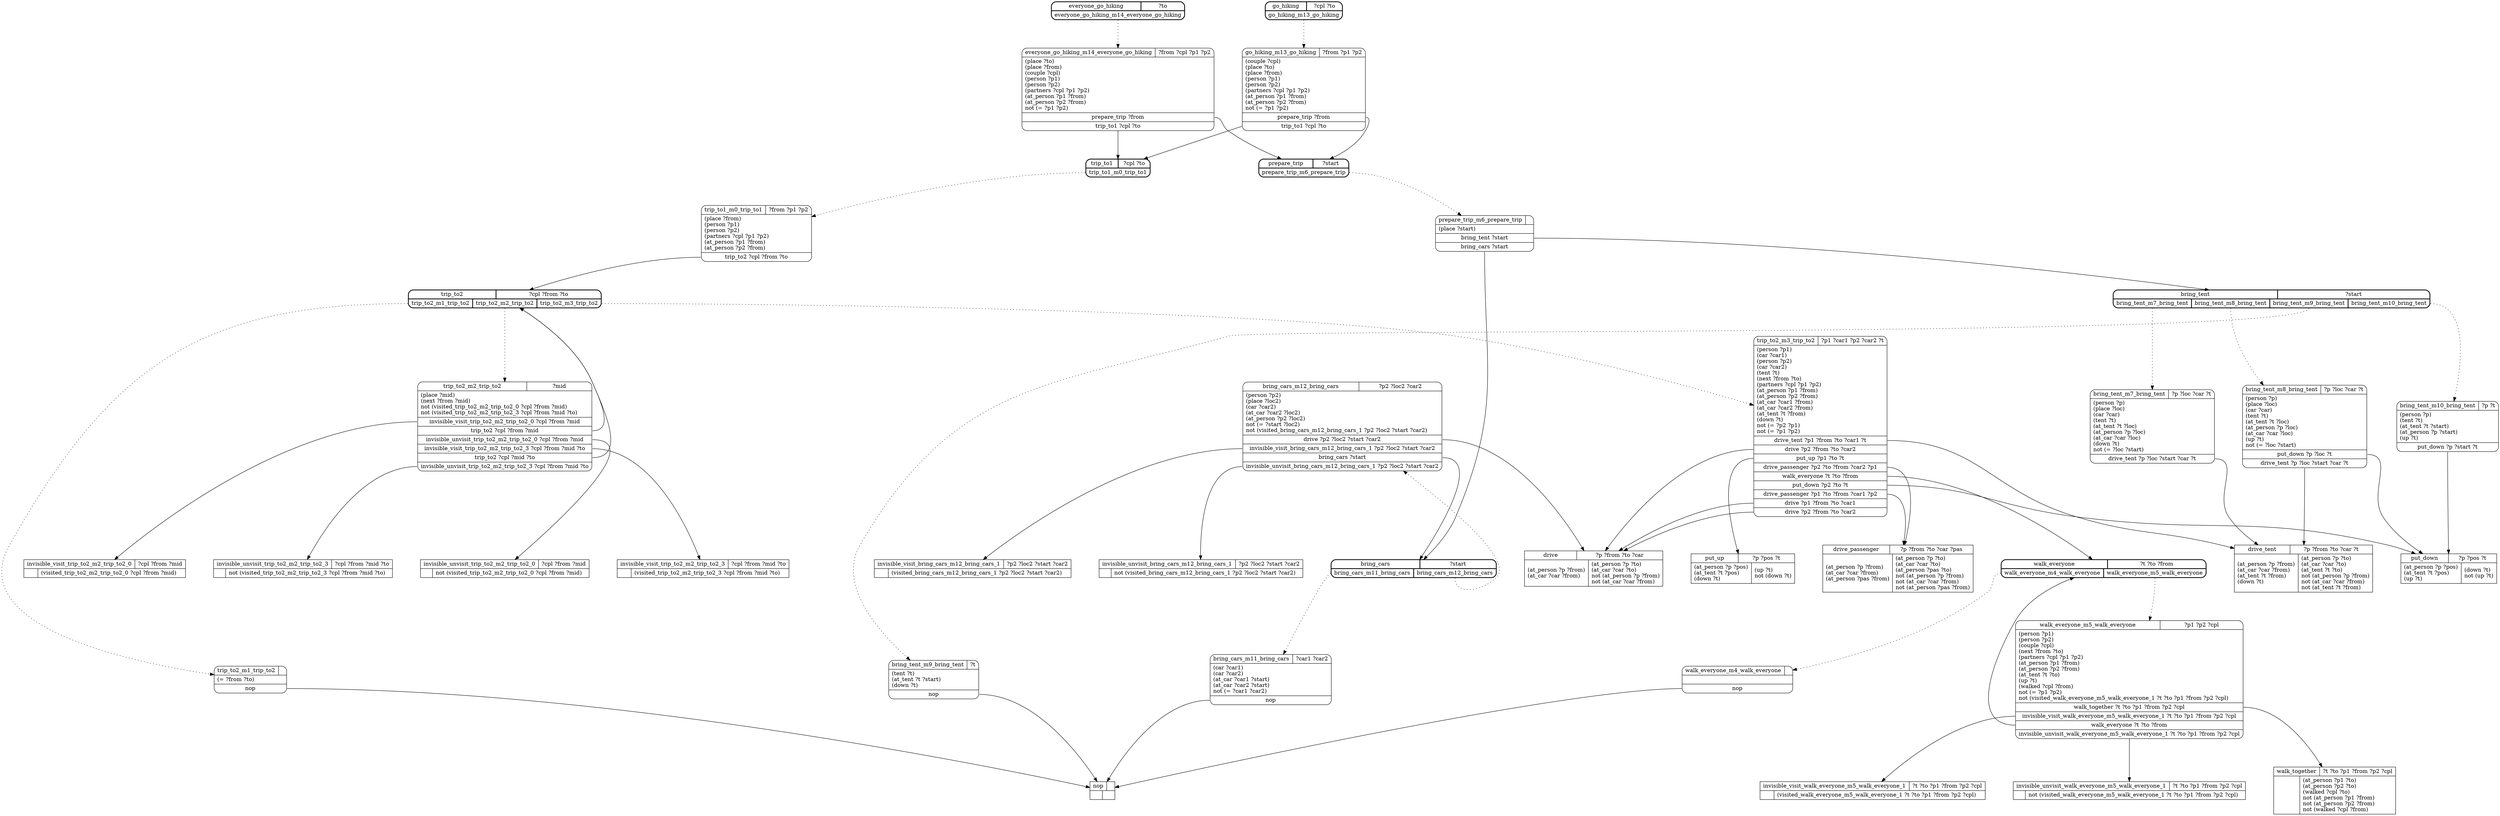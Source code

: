 // Generated by Hype
digraph "hiking" {
  nodesep=1
  ranksep=1
  // Operators
  node [shape=record]
  "put_down" [
    label="{{\N|?p ?pos ?t}|{(at_person ?p ?pos)\l(at_tent ?t ?pos)\l(up ?t)\l|(down ?t)\lnot (up ?t)\l}}"
  ]
  "put_up" [
    label="{{\N|?p ?pos ?t}|{(at_person ?p ?pos)\l(at_tent ?t ?pos)\l(down ?t)\l|(up ?t)\lnot (down ?t)\l}}"
  ]
  "drive_passenger" [
    label="{{\N|?p ?from ?to ?car ?pas}|{(at_person ?p ?from)\l(at_car ?car ?from)\l(at_person ?pas ?from)\l|(at_person ?p ?to)\l(at_car ?car ?to)\l(at_person ?pas ?to)\lnot (at_person ?p ?from)\lnot (at_car ?car ?from)\lnot (at_person ?pas ?from)\l}}"
  ]
  "drive" [
    label="{{\N|?p ?from ?to ?car}|{(at_person ?p ?from)\l(at_car ?car ?from)\l|(at_person ?p ?to)\l(at_car ?car ?to)\lnot (at_person ?p ?from)\lnot (at_car ?car ?from)\l}}"
  ]
  "drive_tent" [
    label="{{\N|?p ?from ?to ?car ?t}|{(at_person ?p ?from)\l(at_car ?car ?from)\l(at_tent ?t ?from)\l(down ?t)\l|(at_person ?p ?to)\l(at_car ?car ?to)\l(at_tent ?t ?to)\lnot (at_person ?p ?from)\lnot (at_car ?car ?from)\lnot (at_tent ?t ?from)\l}}"
  ]
  "walk_together" [
    label="{{\N|?t ?to ?p1 ?from ?p2 ?cpl}|{|(at_person ?p1 ?to)\l(at_person ?p2 ?to)\l(walked ?cpl ?to)\lnot (at_person ?p1 ?from)\lnot (at_person ?p2 ?from)\lnot (walked ?cpl ?from)\l}}"
  ]
  "nop" [
    label="{{\N|}|{|}}"
  ]
  "invisible_visit_bring_cars_m12_bring_cars_1" [
    label="{{\N|?p2 ?loc2 ?start ?car2}|{|(visited_bring_cars_m12_bring_cars_1 ?p2 ?loc2 ?start ?car2)\l}}"
  ]
  "invisible_unvisit_bring_cars_m12_bring_cars_1" [
    label="{{\N|?p2 ?loc2 ?start ?car2}|{|not (visited_bring_cars_m12_bring_cars_1 ?p2 ?loc2 ?start ?car2)\l}}"
  ]
  "invisible_visit_trip_to2_m2_trip_to2_0" [
    label="{{\N|?cpl ?from ?mid}|{|(visited_trip_to2_m2_trip_to2_0 ?cpl ?from ?mid)\l}}"
  ]
  "invisible_unvisit_trip_to2_m2_trip_to2_0" [
    label="{{\N|?cpl ?from ?mid}|{|not (visited_trip_to2_m2_trip_to2_0 ?cpl ?from ?mid)\l}}"
  ]
  "invisible_visit_trip_to2_m2_trip_to2_3" [
    label="{{\N|?cpl ?from ?mid ?to}|{|(visited_trip_to2_m2_trip_to2_3 ?cpl ?from ?mid ?to)\l}}"
  ]
  "invisible_unvisit_trip_to2_m2_trip_to2_3" [
    label="{{\N|?cpl ?from ?mid ?to}|{|not (visited_trip_to2_m2_trip_to2_3 ?cpl ?from ?mid ?to)\l}}"
  ]
  "invisible_visit_walk_everyone_m5_walk_everyone_1" [
    label="{{\N|?t ?to ?p1 ?from ?p2 ?cpl}|{|(visited_walk_everyone_m5_walk_everyone_1 ?t ?to ?p1 ?from ?p2 ?cpl)\l}}"
  ]
  "invisible_unvisit_walk_everyone_m5_walk_everyone_1" [
    label="{{\N|?t ?to ?p1 ?from ?p2 ?cpl}|{|not (visited_walk_everyone_m5_walk_everyone_1 ?t ?to ?p1 ?from ?p2 ?cpl)\l}}"
  ]
  // Methods
  node [shape=Mrecord]
  "trip_to1" [
    style=bold
    label="{{\N|?cpl ?to}|{<0>trip_to1_m0_trip_to1}}"
  ]
  "trip_to1_m0_trip_to1" [
    label="{{\N|?from ?p1 ?p2}|(place ?from)\l(person ?p1)\l(person ?p2)\l(partners ?cpl ?p1 ?p2)\l(at_person ?p1 ?from)\l(at_person ?p2 ?from)\l|<0>trip_to2 ?cpl ?from ?to}"
  ]
  "trip_to1":0 -> "trip_to1_m0_trip_to1" [style=dotted]
  "trip_to1_m0_trip_to1":0 -> "trip_to2"
  "trip_to2" [
    style=bold
    label="{{\N|?cpl ?from ?to}|{<0>trip_to2_m1_trip_to2|<1>trip_to2_m2_trip_to2|<2>trip_to2_m3_trip_to2}}"
  ]
  "trip_to2_m1_trip_to2" [
    label="{{\N|}|(= ?from ?to)\l|<0>nop}"
  ]
  "trip_to2":0 -> "trip_to2_m1_trip_to2" [style=dotted]
  "trip_to2_m1_trip_to2":0 -> "nop"
  "trip_to2_m2_trip_to2" [
    label="{{\N|?mid}|(place ?mid)\l(next ?from ?mid)\lnot (visited_trip_to2_m2_trip_to2_0 ?cpl ?from ?mid)\lnot (visited_trip_to2_m2_trip_to2_3 ?cpl ?from ?mid ?to)\l|<0>invisible_visit_trip_to2_m2_trip_to2_0 ?cpl ?from ?mid|<1>trip_to2 ?cpl ?from ?mid|<2>invisible_unvisit_trip_to2_m2_trip_to2_0 ?cpl ?from ?mid|<3>invisible_visit_trip_to2_m2_trip_to2_3 ?cpl ?from ?mid ?to|<4>trip_to2 ?cpl ?mid ?to|<5>invisible_unvisit_trip_to2_m2_trip_to2_3 ?cpl ?from ?mid ?to}"
  ]
  "trip_to2":1 -> "trip_to2_m2_trip_to2" [style=dotted]
  "trip_to2_m2_trip_to2":0 -> "invisible_visit_trip_to2_m2_trip_to2_0"
  "trip_to2_m2_trip_to2":1 -> "trip_to2"
  "trip_to2_m2_trip_to2":2 -> "invisible_unvisit_trip_to2_m2_trip_to2_0"
  "trip_to2_m2_trip_to2":3 -> "invisible_visit_trip_to2_m2_trip_to2_3"
  "trip_to2_m2_trip_to2":4 -> "trip_to2"
  "trip_to2_m2_trip_to2":5 -> "invisible_unvisit_trip_to2_m2_trip_to2_3"
  "trip_to2_m3_trip_to2" [
    label="{{\N|?p1 ?car1 ?p2 ?car2 ?t}|(person ?p1)\l(car ?car1)\l(person ?p2)\l(car ?car2)\l(tent ?t)\l(next ?from ?to)\l(partners ?cpl ?p1 ?p2)\l(at_person ?p1 ?from)\l(at_person ?p2 ?from)\l(at_car ?car1 ?from)\l(at_car ?car2 ?from)\l(at_tent ?t ?from)\l(down ?t)\lnot (= ?p2 ?p1)\lnot (= ?p1 ?p2)\l|<0>drive_tent ?p1 ?from ?to ?car1 ?t|<1>drive ?p2 ?from ?to ?car2|<2>put_up ?p1 ?to ?t|<3>drive_passenger ?p2 ?to ?from ?car2 ?p1|<4>walk_everyone ?t ?to ?from|<5>put_down ?p2 ?to ?t|<6>drive_passenger ?p1 ?to ?from ?car1 ?p2|<7>drive ?p1 ?from ?to ?car1|<8>drive ?p2 ?from ?to ?car2}"
  ]
  "trip_to2":2 -> "trip_to2_m3_trip_to2" [style=dotted]
  "trip_to2_m3_trip_to2":0 -> "drive_tent"
  "trip_to2_m3_trip_to2":1 -> "drive"
  "trip_to2_m3_trip_to2":2 -> "put_up"
  "trip_to2_m3_trip_to2":3 -> "drive_passenger"
  "trip_to2_m3_trip_to2":4 -> "walk_everyone"
  "trip_to2_m3_trip_to2":5 -> "put_down"
  "trip_to2_m3_trip_to2":6 -> "drive_passenger"
  "trip_to2_m3_trip_to2":7 -> "drive"
  "trip_to2_m3_trip_to2":8 -> "drive"
  "walk_everyone" [
    style=bold
    label="{{\N|?t ?to ?from}|{<0>walk_everyone_m4_walk_everyone|<1>walk_everyone_m5_walk_everyone}}"
  ]
  "walk_everyone_m4_walk_everyone" [
    label="{{\N|}||<0>nop}"
  ]
  "walk_everyone":0 -> "walk_everyone_m4_walk_everyone" [style=dotted]
  "walk_everyone_m4_walk_everyone":0 -> "nop"
  "walk_everyone_m5_walk_everyone" [
    label="{{\N|?p1 ?p2 ?cpl}|(person ?p1)\l(person ?p2)\l(couple ?cpl)\l(next ?from ?to)\l(partners ?cpl ?p1 ?p2)\l(at_person ?p1 ?from)\l(at_person ?p2 ?from)\l(at_tent ?t ?to)\l(up ?t)\l(walked ?cpl ?from)\lnot (= ?p1 ?p2)\lnot (visited_walk_everyone_m5_walk_everyone_1 ?t ?to ?p1 ?from ?p2 ?cpl)\l|<0>walk_together ?t ?to ?p1 ?from ?p2 ?cpl|<1>invisible_visit_walk_everyone_m5_walk_everyone_1 ?t ?to ?p1 ?from ?p2 ?cpl|<2>walk_everyone ?t ?to ?from|<3>invisible_unvisit_walk_everyone_m5_walk_everyone_1 ?t ?to ?p1 ?from ?p2 ?cpl}"
  ]
  "walk_everyone":1 -> "walk_everyone_m5_walk_everyone" [style=dotted]
  "walk_everyone_m5_walk_everyone":0 -> "walk_together"
  "walk_everyone_m5_walk_everyone":1 -> "invisible_visit_walk_everyone_m5_walk_everyone_1"
  "walk_everyone_m5_walk_everyone":2 -> "walk_everyone"
  "walk_everyone_m5_walk_everyone":3 -> "invisible_unvisit_walk_everyone_m5_walk_everyone_1"
  "prepare_trip" [
    style=bold
    label="{{\N|?start}|{<0>prepare_trip_m6_prepare_trip}}"
  ]
  "prepare_trip_m6_prepare_trip" [
    label="{{\N|}|(place ?start)\l|<0>bring_tent ?start|<1>bring_cars ?start}"
  ]
  "prepare_trip":0 -> "prepare_trip_m6_prepare_trip" [style=dotted]
  "prepare_trip_m6_prepare_trip":0 -> "bring_tent"
  "prepare_trip_m6_prepare_trip":1 -> "bring_cars"
  "bring_tent" [
    style=bold
    label="{{\N|?start}|{<0>bring_tent_m7_bring_tent|<1>bring_tent_m8_bring_tent|<2>bring_tent_m9_bring_tent|<3>bring_tent_m10_bring_tent}}"
  ]
  "bring_tent_m7_bring_tent" [
    label="{{\N|?p ?loc ?car ?t}|(person ?p)\l(place ?loc)\l(car ?car)\l(tent ?t)\l(at_tent ?t ?loc)\l(at_person ?p ?loc)\l(at_car ?car ?loc)\l(down ?t)\lnot (= ?loc ?start)\l|<0>drive_tent ?p ?loc ?start ?car ?t}"
  ]
  "bring_tent":0 -> "bring_tent_m7_bring_tent" [style=dotted]
  "bring_tent_m7_bring_tent":0 -> "drive_tent"
  "bring_tent_m8_bring_tent" [
    label="{{\N|?p ?loc ?car ?t}|(person ?p)\l(place ?loc)\l(car ?car)\l(tent ?t)\l(at_tent ?t ?loc)\l(at_person ?p ?loc)\l(at_car ?car ?loc)\l(up ?t)\lnot (= ?loc ?start)\l|<0>put_down ?p ?loc ?t|<1>drive_tent ?p ?loc ?start ?car ?t}"
  ]
  "bring_tent":1 -> "bring_tent_m8_bring_tent" [style=dotted]
  "bring_tent_m8_bring_tent":0 -> "put_down"
  "bring_tent_m8_bring_tent":1 -> "drive_tent"
  "bring_tent_m9_bring_tent" [
    label="{{\N|?t}|(tent ?t)\l(at_tent ?t ?start)\l(down ?t)\l|<0>nop}"
  ]
  "bring_tent":2 -> "bring_tent_m9_bring_tent" [style=dotted]
  "bring_tent_m9_bring_tent":0 -> "nop"
  "bring_tent_m10_bring_tent" [
    label="{{\N|?p ?t}|(person ?p)\l(tent ?t)\l(at_tent ?t ?start)\l(at_person ?p ?start)\l(up ?t)\l|<0>put_down ?p ?start ?t}"
  ]
  "bring_tent":3 -> "bring_tent_m10_bring_tent" [style=dotted]
  "bring_tent_m10_bring_tent":0 -> "put_down"
  "bring_cars" [
    style=bold
    label="{{\N|?start}|{<0>bring_cars_m11_bring_cars|<1>bring_cars_m12_bring_cars}}"
  ]
  "bring_cars_m11_bring_cars" [
    label="{{\N|?car1 ?car2}|(car ?car1)\l(car ?car2)\l(at_car ?car1 ?start)\l(at_car ?car2 ?start)\lnot (= ?car1 ?car2)\l|<0>nop}"
  ]
  "bring_cars":0 -> "bring_cars_m11_bring_cars" [style=dotted]
  "bring_cars_m11_bring_cars":0 -> "nop"
  "bring_cars_m12_bring_cars" [
    label="{{\N|?p2 ?loc2 ?car2}|(person ?p2)\l(place ?loc2)\l(car ?car2)\l(at_car ?car2 ?loc2)\l(at_person ?p2 ?loc2)\lnot (= ?start ?loc2)\lnot (visited_bring_cars_m12_bring_cars_1 ?p2 ?loc2 ?start ?car2)\l|<0>drive ?p2 ?loc2 ?start ?car2|<1>invisible_visit_bring_cars_m12_bring_cars_1 ?p2 ?loc2 ?start ?car2|<2>bring_cars ?start|<3>invisible_unvisit_bring_cars_m12_bring_cars_1 ?p2 ?loc2 ?start ?car2}"
  ]
  "bring_cars":1 -> "bring_cars_m12_bring_cars" [style=dotted]
  "bring_cars_m12_bring_cars":0 -> "drive"
  "bring_cars_m12_bring_cars":1 -> "invisible_visit_bring_cars_m12_bring_cars_1"
  "bring_cars_m12_bring_cars":2 -> "bring_cars"
  "bring_cars_m12_bring_cars":3 -> "invisible_unvisit_bring_cars_m12_bring_cars_1"
  "go_hiking" [
    style=bold
    label="{{\N|?cpl ?to}|{<0>go_hiking_m13_go_hiking}}"
  ]
  "go_hiking_m13_go_hiking" [
    label="{{\N|?from ?p1 ?p2}|(couple ?cpl)\l(place ?to)\l(place ?from)\l(person ?p1)\l(person ?p2)\l(partners ?cpl ?p1 ?p2)\l(at_person ?p1 ?from)\l(at_person ?p2 ?from)\lnot (= ?p1 ?p2)\l|<0>prepare_trip ?from|<1>trip_to1 ?cpl ?to}"
  ]
  "go_hiking":0 -> "go_hiking_m13_go_hiking" [style=dotted]
  "go_hiking_m13_go_hiking":0 -> "prepare_trip"
  "go_hiking_m13_go_hiking":1 -> "trip_to1"
  "everyone_go_hiking" [
    style=bold
    label="{{\N|?to}|{<0>everyone_go_hiking_m14_everyone_go_hiking}}"
  ]
  "everyone_go_hiking_m14_everyone_go_hiking" [
    label="{{\N|?from ?cpl ?p1 ?p2}|(place ?to)\l(place ?from)\l(couple ?cpl)\l(person ?p1)\l(person ?p2)\l(partners ?cpl ?p1 ?p2)\l(at_person ?p1 ?from)\l(at_person ?p2 ?from)\lnot (= ?p1 ?p2)\l|<0>prepare_trip ?from|<1>trip_to1 ?cpl ?to}"
  ]
  "everyone_go_hiking":0 -> "everyone_go_hiking_m14_everyone_go_hiking" [style=dotted]
  "everyone_go_hiking_m14_everyone_go_hiking":0 -> "prepare_trip"
  "everyone_go_hiking_m14_everyone_go_hiking":1 -> "trip_to1"
}